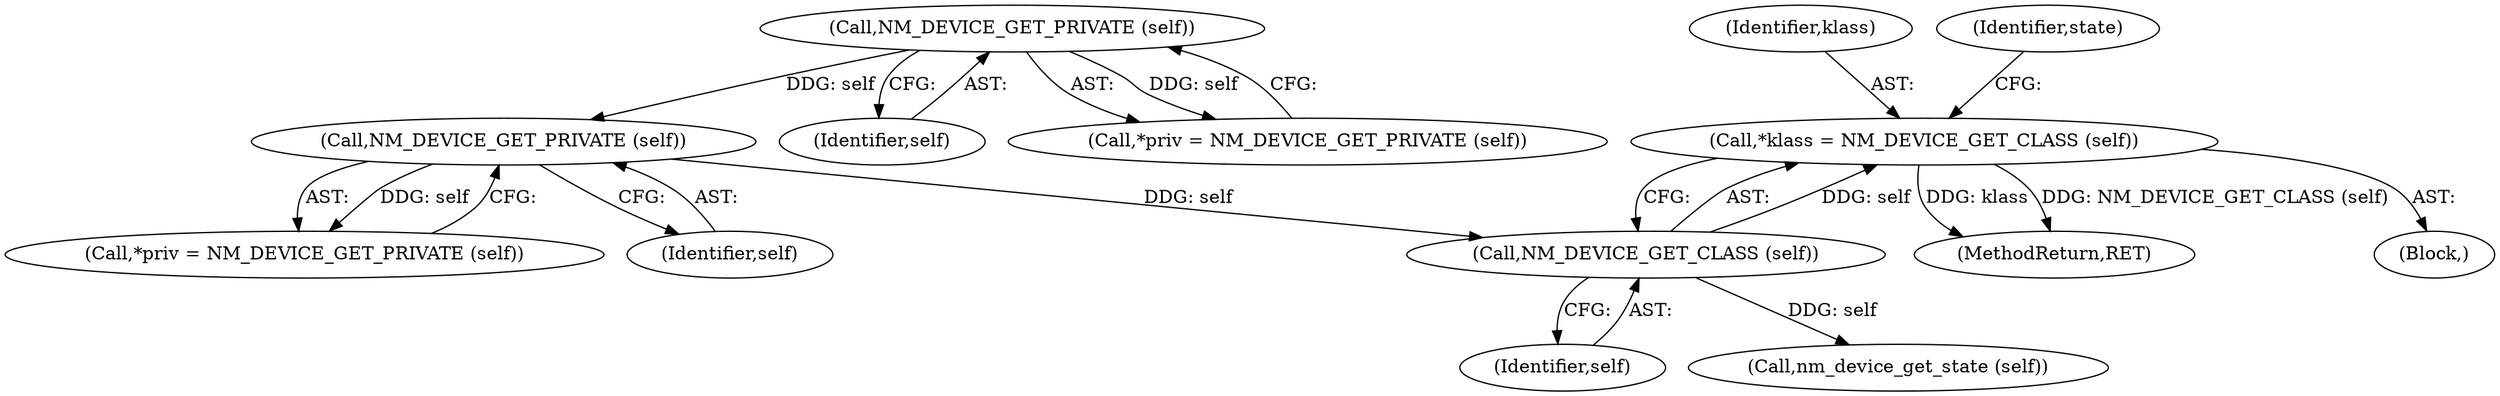 digraph "0_NetworkManager_d5fc88e573fa58b93034b04d35a2454f5d28cad9@pointer" {
"1001377" [label="(Call,*klass = NM_DEVICE_GET_CLASS (self))"];
"1001379" [label="(Call,NM_DEVICE_GET_CLASS (self))"];
"1001374" [label="(Call,NM_DEVICE_GET_PRIVATE (self))"];
"1001348" [label="(Call,NM_DEVICE_GET_PRIVATE (self))"];
"1001377" [label="(Call,*klass = NM_DEVICE_GET_CLASS (self))"];
"1001374" [label="(Call,NM_DEVICE_GET_PRIVATE (self))"];
"1001372" [label="(Call,*priv = NM_DEVICE_GET_PRIVATE (self))"];
"1001375" [label="(Identifier,self)"];
"1001348" [label="(Call,NM_DEVICE_GET_PRIVATE (self))"];
"1001349" [label="(Identifier,self)"];
"1001379" [label="(Call,NM_DEVICE_GET_CLASS (self))"];
"1001378" [label="(Identifier,klass)"];
"1001380" [label="(Identifier,self)"];
"1001384" [label="(Call,nm_device_get_state (self))"];
"1001383" [label="(Identifier,state)"];
"1007368" [label="(MethodReturn,RET)"];
"1001370" [label="(Block,)"];
"1001346" [label="(Call,*priv = NM_DEVICE_GET_PRIVATE (self))"];
"1001377" -> "1001370"  [label="AST: "];
"1001377" -> "1001379"  [label="CFG: "];
"1001378" -> "1001377"  [label="AST: "];
"1001379" -> "1001377"  [label="AST: "];
"1001383" -> "1001377"  [label="CFG: "];
"1001377" -> "1007368"  [label="DDG: klass"];
"1001377" -> "1007368"  [label="DDG: NM_DEVICE_GET_CLASS (self)"];
"1001379" -> "1001377"  [label="DDG: self"];
"1001379" -> "1001380"  [label="CFG: "];
"1001380" -> "1001379"  [label="AST: "];
"1001374" -> "1001379"  [label="DDG: self"];
"1001379" -> "1001384"  [label="DDG: self"];
"1001374" -> "1001372"  [label="AST: "];
"1001374" -> "1001375"  [label="CFG: "];
"1001375" -> "1001374"  [label="AST: "];
"1001372" -> "1001374"  [label="CFG: "];
"1001374" -> "1001372"  [label="DDG: self"];
"1001348" -> "1001374"  [label="DDG: self"];
"1001348" -> "1001346"  [label="AST: "];
"1001348" -> "1001349"  [label="CFG: "];
"1001349" -> "1001348"  [label="AST: "];
"1001346" -> "1001348"  [label="CFG: "];
"1001348" -> "1001346"  [label="DDG: self"];
}
